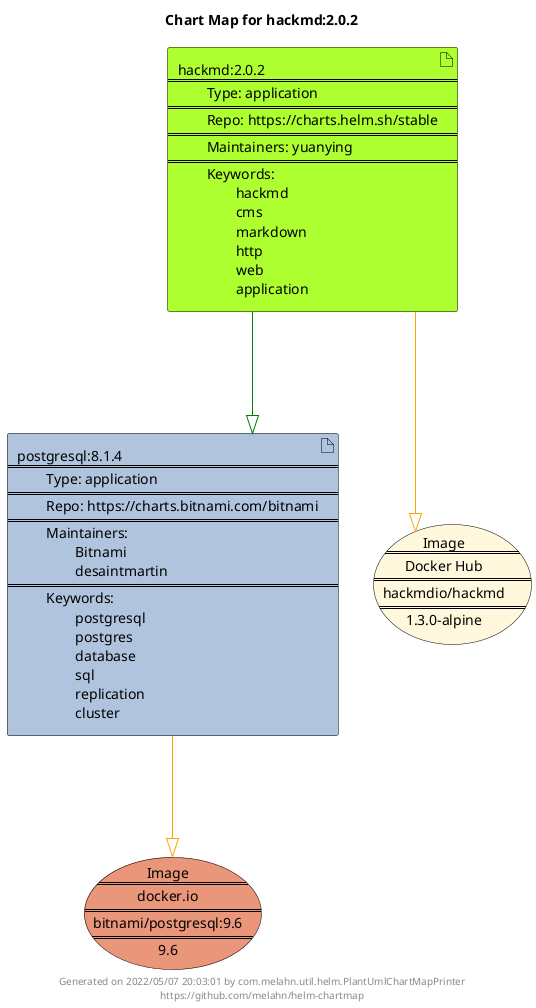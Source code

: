 @startuml
skinparam linetype ortho
skinparam backgroundColor white
skinparam usecaseBorderColor black
skinparam usecaseArrowColor LightSlateGray
skinparam artifactBorderColor black
skinparam artifactArrowColor LightSlateGray

title Chart Map for hackmd:2.0.2

'There are 2 referenced Helm Charts
artifact "postgresql:8.1.4\n====\n\tType: application\n====\n\tRepo: https://charts.bitnami.com/bitnami\n====\n\tMaintainers: \n\t\tBitnami\n\t\tdesaintmartin\n====\n\tKeywords: \n\t\tpostgresql\n\t\tpostgres\n\t\tdatabase\n\t\tsql\n\t\treplication\n\t\tcluster" as postgresql_8_1_4 #LightSteelBlue
artifact "hackmd:2.0.2\n====\n\tType: application\n====\n\tRepo: https://charts.helm.sh/stable\n====\n\tMaintainers: yuanying\n====\n\tKeywords: \n\t\thackmd\n\t\tcms\n\t\tmarkdown\n\t\thttp\n\t\tweb\n\t\tapplication" as hackmd_2_0_2 #GreenYellow

'There are 2 referenced Docker Images
usecase "Image\n====\ndocker.io\n====\nbitnami/postgresql:9.6\n====\n9.6" as docker_io_bitnami_postgresql_9_6 #DarkSalmon
usecase "Image\n====\nDocker Hub\n====\nhackmdio/hackmd\n====\n1.3.0-alpine" as hackmdio_hackmd_1_3_0_alpine #Cornsilk

'Chart Dependencies
hackmd_2_0_2--[#green]-|>postgresql_8_1_4
postgresql_8_1_4--[#orange]-|>docker_io_bitnami_postgresql_9_6
hackmd_2_0_2--[#orange]-|>hackmdio_hackmd_1_3_0_alpine

center footer Generated on 2022/05/07 20:03:01 by com.melahn.util.helm.PlantUmlChartMapPrinter\nhttps://github.com/melahn/helm-chartmap
@enduml
